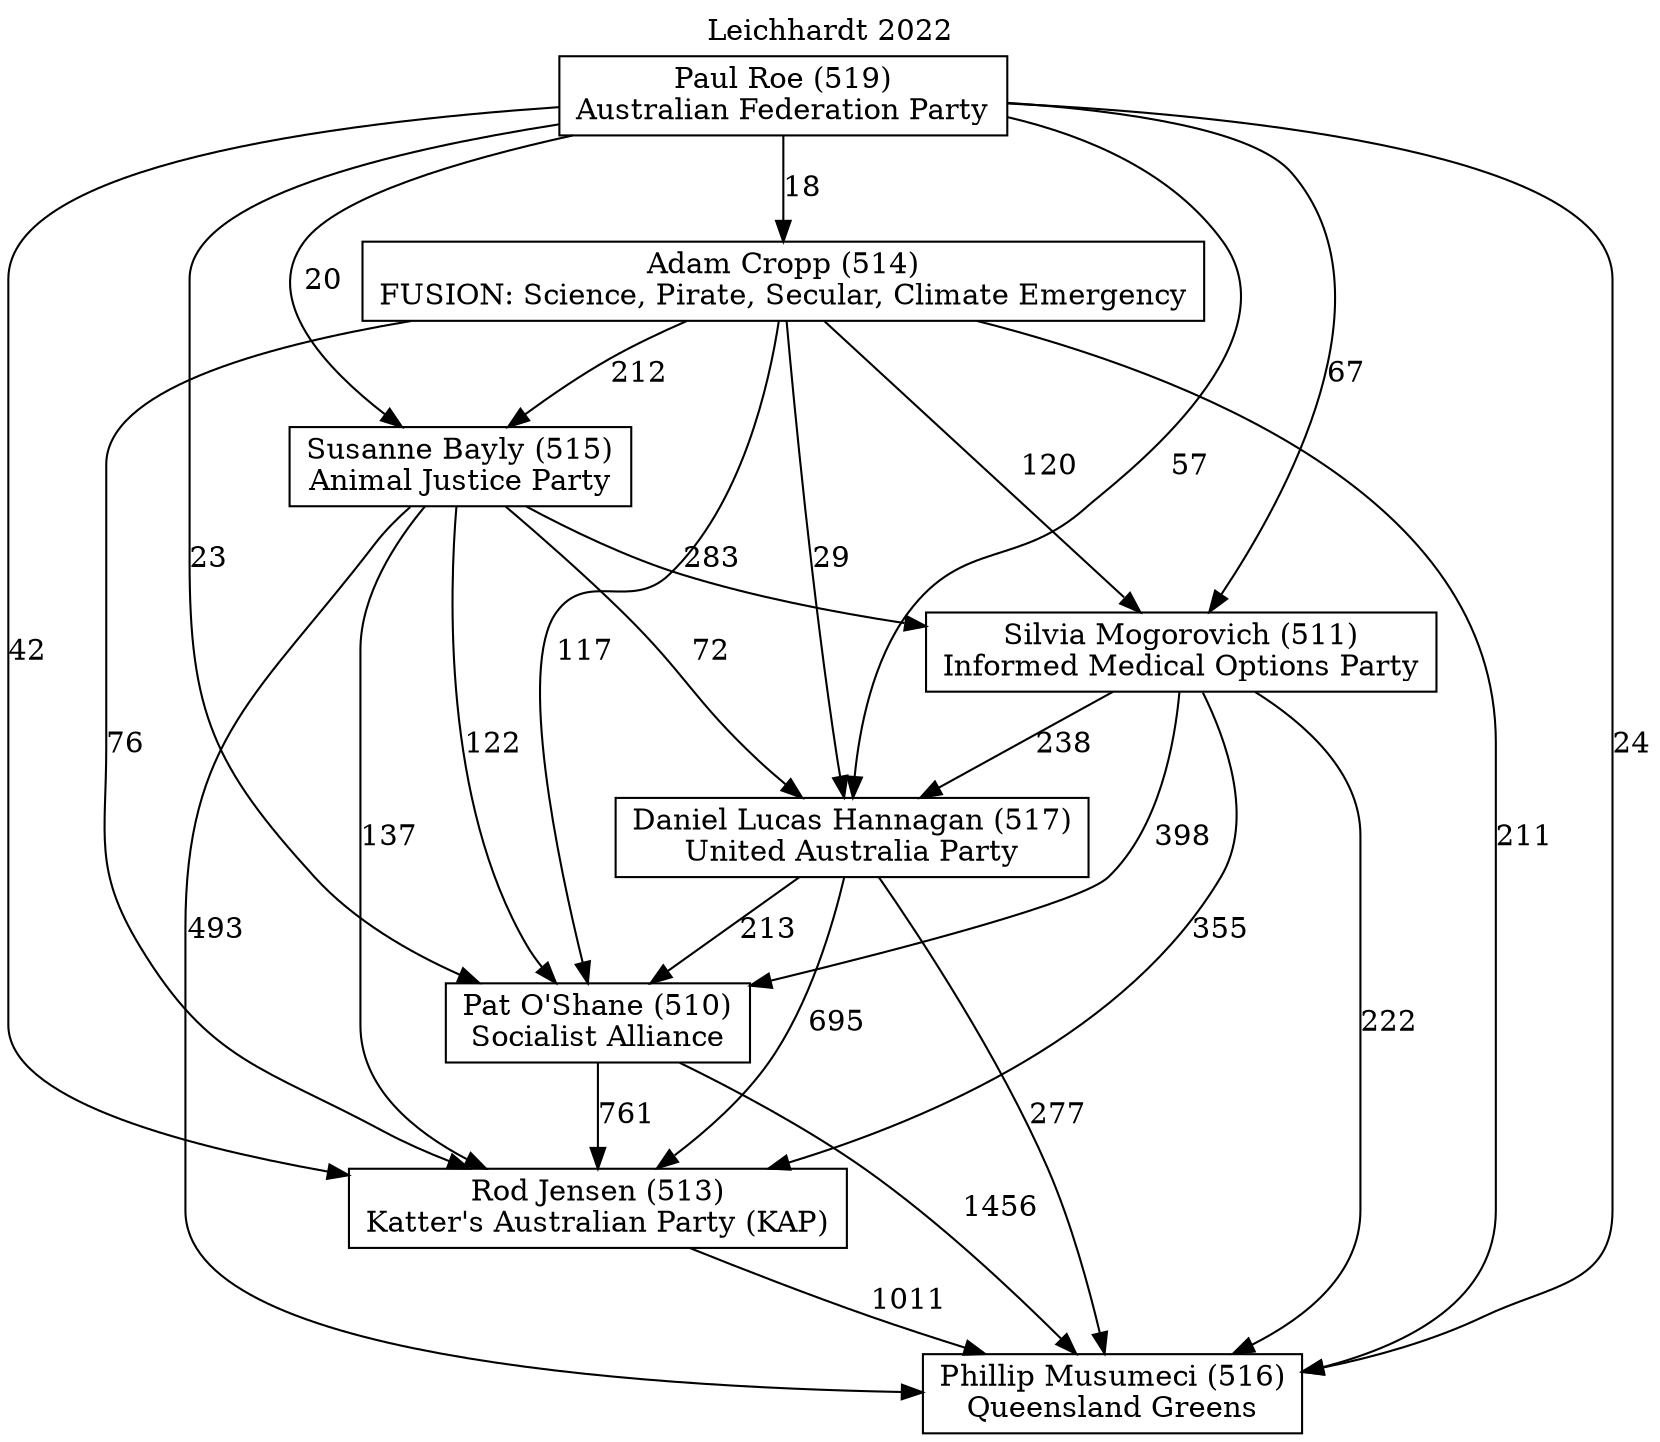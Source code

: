 // House preference flow
digraph "Phillip Musumeci (516)_Leichhardt_2022" {
	graph [label="Leichhardt 2022" labelloc=t mclimit=10]
	node [shape=box]
	"Silvia Mogorovich (511)" [label="Silvia Mogorovich (511)
Informed Medical Options Party"]
	"Susanne Bayly (515)" [label="Susanne Bayly (515)
Animal Justice Party"]
	"Adam Cropp (514)" [label="Adam Cropp (514)
FUSION: Science, Pirate, Secular, Climate Emergency"]
	"Phillip Musumeci (516)" [label="Phillip Musumeci (516)
Queensland Greens"]
	"Paul Roe (519)" [label="Paul Roe (519)
Australian Federation Party"]
	"Rod Jensen (513)" [label="Rod Jensen (513)
Katter's Australian Party (KAP)"]
	"Daniel Lucas Hannagan (517)" [label="Daniel Lucas Hannagan (517)
United Australia Party"]
	"Pat O'Shane (510)" [label="Pat O'Shane (510)
Socialist Alliance"]
	"Adam Cropp (514)" -> "Daniel Lucas Hannagan (517)" [label=29]
	"Paul Roe (519)" -> "Phillip Musumeci (516)" [label=24]
	"Paul Roe (519)" -> "Adam Cropp (514)" [label=18]
	"Adam Cropp (514)" -> "Susanne Bayly (515)" [label=212]
	"Rod Jensen (513)" -> "Phillip Musumeci (516)" [label=1011]
	"Silvia Mogorovich (511)" -> "Rod Jensen (513)" [label=355]
	"Paul Roe (519)" -> "Daniel Lucas Hannagan (517)" [label=57]
	"Adam Cropp (514)" -> "Pat O'Shane (510)" [label=117]
	"Paul Roe (519)" -> "Susanne Bayly (515)" [label=20]
	"Susanne Bayly (515)" -> "Phillip Musumeci (516)" [label=493]
	"Paul Roe (519)" -> "Rod Jensen (513)" [label=42]
	"Silvia Mogorovich (511)" -> "Pat O'Shane (510)" [label=398]
	"Daniel Lucas Hannagan (517)" -> "Rod Jensen (513)" [label=695]
	"Daniel Lucas Hannagan (517)" -> "Pat O'Shane (510)" [label=213]
	"Susanne Bayly (515)" -> "Silvia Mogorovich (511)" [label=283]
	"Susanne Bayly (515)" -> "Pat O'Shane (510)" [label=122]
	"Susanne Bayly (515)" -> "Daniel Lucas Hannagan (517)" [label=72]
	"Pat O'Shane (510)" -> "Rod Jensen (513)" [label=761]
	"Pat O'Shane (510)" -> "Phillip Musumeci (516)" [label=1456]
	"Silvia Mogorovich (511)" -> "Daniel Lucas Hannagan (517)" [label=238]
	"Daniel Lucas Hannagan (517)" -> "Phillip Musumeci (516)" [label=277]
	"Adam Cropp (514)" -> "Rod Jensen (513)" [label=76]
	"Adam Cropp (514)" -> "Phillip Musumeci (516)" [label=211]
	"Paul Roe (519)" -> "Silvia Mogorovich (511)" [label=67]
	"Silvia Mogorovich (511)" -> "Phillip Musumeci (516)" [label=222]
	"Susanne Bayly (515)" -> "Rod Jensen (513)" [label=137]
	"Adam Cropp (514)" -> "Silvia Mogorovich (511)" [label=120]
	"Paul Roe (519)" -> "Pat O'Shane (510)" [label=23]
}
